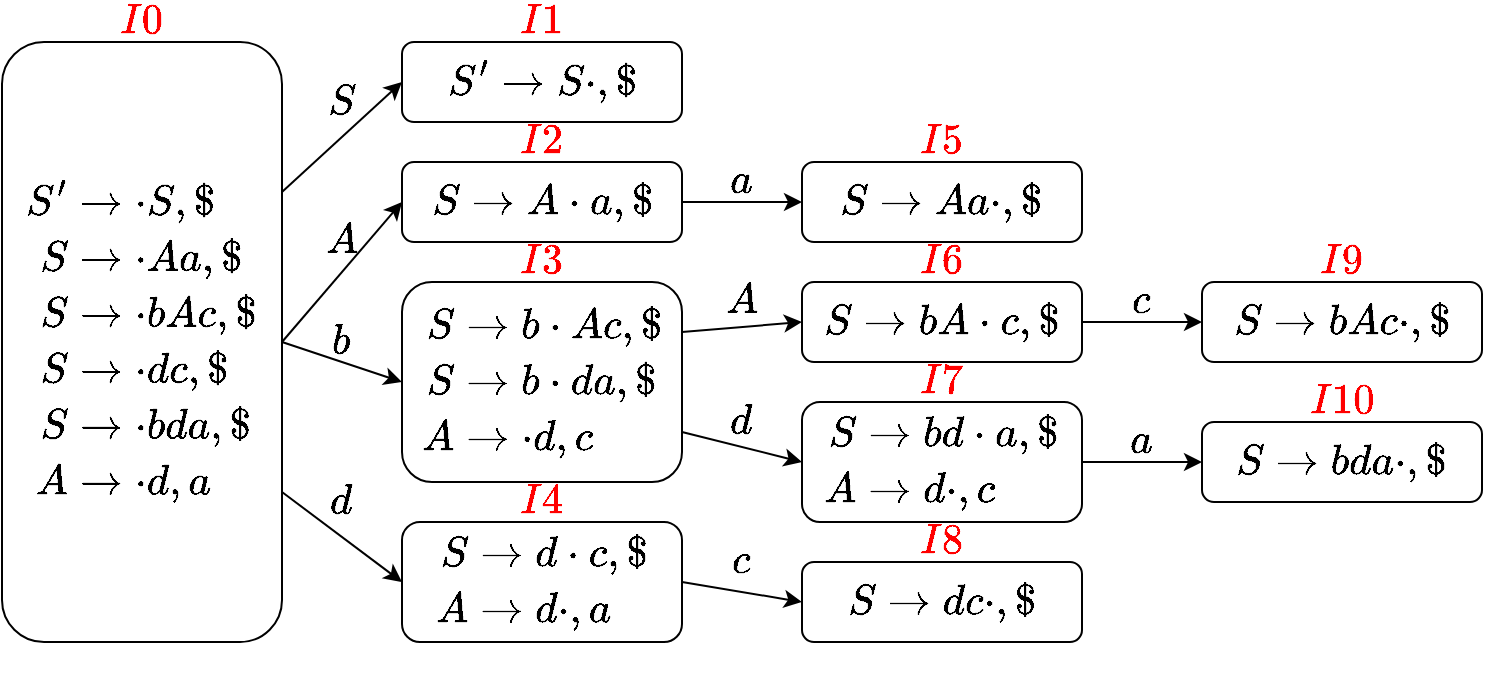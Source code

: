 <mxfile version="13.2.3" type="device" pages="2"><diagram id="OGPD2L2NO433csPWHHDt" name="01"><mxGraphModel dx="657" dy="1004" grid="1" gridSize="10" guides="1" tooltips="1" connect="1" arrows="1" fold="1" page="1" pageScale="1" pageWidth="827" pageHeight="1169" math="1" shadow="0"><root><mxCell id="0"/><mxCell id="1" parent="0"/><mxCell id="T4zBfjuWV2u52InbkwxY-12" style="rounded=0;orthogonalLoop=1;jettySize=auto;html=1;exitX=1;exitY=0.25;exitDx=0;exitDy=0;entryX=0;entryY=0.5;entryDx=0;entryDy=0;fontSize=18;" edge="1" parent="1" source="T4zBfjuWV2u52InbkwxY-1" target="T4zBfjuWV2u52InbkwxY-2"><mxGeometry relative="1" as="geometry"/></mxCell><mxCell id="T4zBfjuWV2u52InbkwxY-13" style="edgeStyle=none;rounded=0;orthogonalLoop=1;jettySize=auto;html=1;exitX=1;exitY=0.5;exitDx=0;exitDy=0;entryX=0;entryY=0.5;entryDx=0;entryDy=0;fontSize=18;" edge="1" parent="1" source="T4zBfjuWV2u52InbkwxY-1" target="T4zBfjuWV2u52InbkwxY-3"><mxGeometry relative="1" as="geometry"/></mxCell><mxCell id="T4zBfjuWV2u52InbkwxY-14" style="edgeStyle=none;rounded=0;orthogonalLoop=1;jettySize=auto;html=1;exitX=1;exitY=0.5;exitDx=0;exitDy=0;entryX=0;entryY=0.5;entryDx=0;entryDy=0;fontSize=18;" edge="1" parent="1" source="T4zBfjuWV2u52InbkwxY-1" target="T4zBfjuWV2u52InbkwxY-4"><mxGeometry relative="1" as="geometry"/></mxCell><mxCell id="T4zBfjuWV2u52InbkwxY-15" style="edgeStyle=none;rounded=0;orthogonalLoop=1;jettySize=auto;html=1;exitX=1;exitY=0.75;exitDx=0;exitDy=0;entryX=0;entryY=0.5;entryDx=0;entryDy=0;fontSize=18;" edge="1" parent="1" source="T4zBfjuWV2u52InbkwxY-1" target="T4zBfjuWV2u52InbkwxY-5"><mxGeometry relative="1" as="geometry"/></mxCell><mxCell id="T4zBfjuWV2u52InbkwxY-1" value="\begin{aligned}&lt;br&gt;S' &amp;amp;\to \cdot S,$\\&lt;br&gt;S &amp;amp;\to \cdot Aa,$\\&lt;br&gt;S &amp;amp;\to \cdot bAc,$\\&lt;br&gt;S &amp;amp;\to \cdot dc,$\\&lt;br&gt;S &amp;amp;\to \cdot bda,$\\&lt;br&gt;A &amp;amp;\to \cdot d,a&lt;br&gt;\end{aligned}" style="rounded=1;whiteSpace=wrap;html=1;fontSize=18;" vertex="1" parent="1"><mxGeometry x="40" y="80" width="140" height="300" as="geometry"/></mxCell><mxCell id="T4zBfjuWV2u52InbkwxY-2" value="\begin{aligned}&lt;br&gt;S' &amp;amp;\to S\cdot,$&lt;br&gt;\end{aligned}" style="rounded=1;whiteSpace=wrap;html=1;fontSize=18;" vertex="1" parent="1"><mxGeometry x="240" y="80" width="140" height="40" as="geometry"/></mxCell><mxCell id="T4zBfjuWV2u52InbkwxY-20" style="edgeStyle=none;rounded=0;orthogonalLoop=1;jettySize=auto;html=1;exitX=1;exitY=0.5;exitDx=0;exitDy=0;entryX=0;entryY=0.5;entryDx=0;entryDy=0;fontSize=18;" edge="1" parent="1" source="T4zBfjuWV2u52InbkwxY-3" target="T4zBfjuWV2u52InbkwxY-6"><mxGeometry relative="1" as="geometry"/></mxCell><mxCell id="T4zBfjuWV2u52InbkwxY-3" value="\begin{aligned}&lt;br&gt;S &amp;amp;\to A\cdot a,$&lt;br&gt;\end{aligned}" style="rounded=1;whiteSpace=wrap;html=1;fontSize=18;" vertex="1" parent="1"><mxGeometry x="240" y="140" width="140" height="40" as="geometry"/></mxCell><mxCell id="T4zBfjuWV2u52InbkwxY-21" style="edgeStyle=none;rounded=0;orthogonalLoop=1;jettySize=auto;html=1;exitX=1;exitY=0.25;exitDx=0;exitDy=0;entryX=0;entryY=0.5;entryDx=0;entryDy=0;fontSize=18;" edge="1" parent="1" source="T4zBfjuWV2u52InbkwxY-4" target="T4zBfjuWV2u52InbkwxY-7"><mxGeometry relative="1" as="geometry"/></mxCell><mxCell id="T4zBfjuWV2u52InbkwxY-22" style="edgeStyle=none;rounded=0;orthogonalLoop=1;jettySize=auto;html=1;exitX=1;exitY=0.75;exitDx=0;exitDy=0;entryX=0;entryY=0.5;entryDx=0;entryDy=0;fontSize=18;" edge="1" parent="1" source="T4zBfjuWV2u52InbkwxY-4" target="T4zBfjuWV2u52InbkwxY-8"><mxGeometry relative="1" as="geometry"/></mxCell><mxCell id="T4zBfjuWV2u52InbkwxY-4" value="\begin{aligned}&lt;br&gt;S &amp;amp;\to b\cdot Ac,$\\&lt;br&gt;S &amp;amp;\to b\cdot da,$\\&lt;br&gt;A &amp;amp;\to\cdot d,c&lt;br&gt;\end{aligned}" style="rounded=1;whiteSpace=wrap;html=1;fontSize=18;" vertex="1" parent="1"><mxGeometry x="240" y="200" width="140" height="100" as="geometry"/></mxCell><mxCell id="T4zBfjuWV2u52InbkwxY-23" style="edgeStyle=none;rounded=0;orthogonalLoop=1;jettySize=auto;html=1;exitX=1;exitY=0.5;exitDx=0;exitDy=0;entryX=0;entryY=0.5;entryDx=0;entryDy=0;fontSize=18;" edge="1" parent="1" source="T4zBfjuWV2u52InbkwxY-5" target="T4zBfjuWV2u52InbkwxY-9"><mxGeometry relative="1" as="geometry"/></mxCell><mxCell id="T4zBfjuWV2u52InbkwxY-5" value="\begin{aligned}&lt;br&gt;S &amp;amp;\to d\cdot c,$\\&lt;br&gt;A &amp;amp;\to d\cdot,a&lt;br&gt;\end{aligned}" style="rounded=1;whiteSpace=wrap;html=1;fontSize=18;" vertex="1" parent="1"><mxGeometry x="240" y="320" width="140" height="60" as="geometry"/></mxCell><mxCell id="T4zBfjuWV2u52InbkwxY-6" value="\begin{aligned}&lt;br&gt;S\to Aa\cdot,$&lt;br&gt;\end{aligned}" style="rounded=1;whiteSpace=wrap;html=1;fontSize=18;" vertex="1" parent="1"><mxGeometry x="440" y="140" width="140" height="40" as="geometry"/></mxCell><mxCell id="T4zBfjuWV2u52InbkwxY-25" style="edgeStyle=none;rounded=0;orthogonalLoop=1;jettySize=auto;html=1;exitX=1;exitY=0.5;exitDx=0;exitDy=0;entryX=0;entryY=0.5;entryDx=0;entryDy=0;fontSize=18;" edge="1" parent="1" source="T4zBfjuWV2u52InbkwxY-7" target="T4zBfjuWV2u52InbkwxY-10"><mxGeometry relative="1" as="geometry"/></mxCell><mxCell id="T4zBfjuWV2u52InbkwxY-7" value="\begin{aligned}&lt;br&gt;S\to bA\cdot c,$&lt;br&gt;\end{aligned}" style="rounded=1;whiteSpace=wrap;html=1;fontSize=18;" vertex="1" parent="1"><mxGeometry x="440" y="200" width="140" height="40" as="geometry"/></mxCell><mxCell id="T4zBfjuWV2u52InbkwxY-24" style="edgeStyle=none;rounded=0;orthogonalLoop=1;jettySize=auto;html=1;exitX=1;exitY=0.5;exitDx=0;exitDy=0;entryX=0;entryY=0.5;entryDx=0;entryDy=0;fontSize=18;" edge="1" parent="1" source="T4zBfjuWV2u52InbkwxY-8" target="T4zBfjuWV2u52InbkwxY-11"><mxGeometry relative="1" as="geometry"/></mxCell><mxCell id="T4zBfjuWV2u52InbkwxY-8" value="\begin{aligned}&lt;br&gt;S&amp;amp;\to bd\cdot a,$\\&lt;br&gt;A&amp;amp;\to d\cdot,c&lt;br&gt;\end{aligned}" style="rounded=1;whiteSpace=wrap;html=1;fontSize=18;" vertex="1" parent="1"><mxGeometry x="440" y="260" width="140" height="60" as="geometry"/></mxCell><mxCell id="T4zBfjuWV2u52InbkwxY-9" value="\begin{aligned}&lt;br&gt;S&amp;amp;\to dc\cdot,$&lt;br&gt;\end{aligned}" style="rounded=1;whiteSpace=wrap;html=1;fontSize=18;" vertex="1" parent="1"><mxGeometry x="440" y="340" width="140" height="40" as="geometry"/></mxCell><mxCell id="T4zBfjuWV2u52InbkwxY-10" value="\begin{aligned}&lt;br&gt;S\to bAc\cdot,$&lt;br&gt;\end{aligned}" style="rounded=1;whiteSpace=wrap;html=1;fontSize=18;" vertex="1" parent="1"><mxGeometry x="640" y="200" width="140" height="40" as="geometry"/></mxCell><mxCell id="T4zBfjuWV2u52InbkwxY-11" value="\begin{aligned}&lt;br&gt;S\to bda\cdot,$&lt;br&gt;\end{aligned}" style="rounded=1;whiteSpace=wrap;html=1;fontSize=18;" vertex="1" parent="1"><mxGeometry x="640" y="270" width="140" height="40" as="geometry"/></mxCell><mxCell id="T4zBfjuWV2u52InbkwxY-16" value="`S`" style="text;html=1;strokeColor=none;fillColor=none;align=center;verticalAlign=middle;whiteSpace=wrap;rounded=0;fontSize=18;" vertex="1" parent="1"><mxGeometry x="190" y="100" width="40" height="20" as="geometry"/></mxCell><mxCell id="T4zBfjuWV2u52InbkwxY-17" value="`A`" style="text;html=1;strokeColor=none;fillColor=none;align=center;verticalAlign=middle;whiteSpace=wrap;rounded=0;fontSize=18;" vertex="1" parent="1"><mxGeometry x="190" y="170" width="40" height="20" as="geometry"/></mxCell><mxCell id="T4zBfjuWV2u52InbkwxY-18" value="`b`" style="text;html=1;strokeColor=none;fillColor=none;align=center;verticalAlign=middle;whiteSpace=wrap;rounded=0;fontSize=18;" vertex="1" parent="1"><mxGeometry x="190" y="220" width="40" height="20" as="geometry"/></mxCell><mxCell id="T4zBfjuWV2u52InbkwxY-19" value="`d`" style="text;html=1;strokeColor=none;fillColor=none;align=center;verticalAlign=middle;whiteSpace=wrap;rounded=0;fontSize=18;" vertex="1" parent="1"><mxGeometry x="190" y="300" width="40" height="20" as="geometry"/></mxCell><mxCell id="T4zBfjuWV2u52InbkwxY-26" value="`a`" style="text;html=1;strokeColor=none;fillColor=none;align=center;verticalAlign=middle;whiteSpace=wrap;rounded=0;fontSize=18;" vertex="1" parent="1"><mxGeometry x="390" y="140" width="40" height="20" as="geometry"/></mxCell><mxCell id="T4zBfjuWV2u52InbkwxY-27" value="`A`" style="text;html=1;strokeColor=none;fillColor=none;align=center;verticalAlign=middle;whiteSpace=wrap;rounded=0;fontSize=18;" vertex="1" parent="1"><mxGeometry x="390" y="200" width="40" height="20" as="geometry"/></mxCell><mxCell id="T4zBfjuWV2u52InbkwxY-28" value="`d`" style="text;html=1;strokeColor=none;fillColor=none;align=center;verticalAlign=middle;whiteSpace=wrap;rounded=0;fontSize=18;" vertex="1" parent="1"><mxGeometry x="390" y="260" width="40" height="20" as="geometry"/></mxCell><mxCell id="T4zBfjuWV2u52InbkwxY-29" value="`c`" style="text;html=1;strokeColor=none;fillColor=none;align=center;verticalAlign=middle;whiteSpace=wrap;rounded=0;fontSize=18;" vertex="1" parent="1"><mxGeometry x="390" y="330" width="40" height="20" as="geometry"/></mxCell><mxCell id="T4zBfjuWV2u52InbkwxY-30" value="`c`" style="text;html=1;strokeColor=none;fillColor=none;align=center;verticalAlign=middle;whiteSpace=wrap;rounded=0;fontSize=18;" vertex="1" parent="1"><mxGeometry x="590" y="200" width="40" height="20" as="geometry"/></mxCell><mxCell id="T4zBfjuWV2u52InbkwxY-31" value="`a`" style="text;html=1;strokeColor=none;fillColor=none;align=center;verticalAlign=middle;whiteSpace=wrap;rounded=0;fontSize=18;" vertex="1" parent="1"><mxGeometry x="590" y="270" width="40" height="20" as="geometry"/></mxCell><mxCell id="T4zBfjuWV2u52InbkwxY-32" value="`I0`" style="text;html=1;strokeColor=none;fillColor=none;align=center;verticalAlign=middle;whiteSpace=wrap;rounded=0;fontSize=18;fontColor=#FF0000;" vertex="1" parent="1"><mxGeometry x="90" y="60" width="40" height="20" as="geometry"/></mxCell><mxCell id="T4zBfjuWV2u52InbkwxY-33" value="`I1`" style="text;html=1;strokeColor=none;fillColor=none;align=center;verticalAlign=middle;whiteSpace=wrap;rounded=0;fontSize=18;fontColor=#FF0000;" vertex="1" parent="1"><mxGeometry x="290" y="60" width="40" height="20" as="geometry"/></mxCell><mxCell id="T4zBfjuWV2u52InbkwxY-34" value="`I2`" style="text;html=1;strokeColor=none;fillColor=none;align=center;verticalAlign=middle;whiteSpace=wrap;rounded=0;fontSize=18;fontColor=#FF0000;" vertex="1" parent="1"><mxGeometry x="290" y="120" width="40" height="20" as="geometry"/></mxCell><mxCell id="T4zBfjuWV2u52InbkwxY-35" value="`I3`" style="text;html=1;strokeColor=none;fillColor=none;align=center;verticalAlign=middle;whiteSpace=wrap;rounded=0;fontSize=18;fontColor=#FF0000;" vertex="1" parent="1"><mxGeometry x="290" y="180" width="40" height="20" as="geometry"/></mxCell><mxCell id="T4zBfjuWV2u52InbkwxY-36" value="`I4`" style="text;html=1;strokeColor=none;fillColor=none;align=center;verticalAlign=middle;whiteSpace=wrap;rounded=0;fontSize=18;fontColor=#FF0000;" vertex="1" parent="1"><mxGeometry x="290" y="300" width="40" height="20" as="geometry"/></mxCell><mxCell id="T4zBfjuWV2u52InbkwxY-37" value="`I5`" style="text;html=1;strokeColor=none;fillColor=none;align=center;verticalAlign=middle;whiteSpace=wrap;rounded=0;fontSize=18;fontColor=#FF0000;" vertex="1" parent="1"><mxGeometry x="490" y="120" width="40" height="20" as="geometry"/></mxCell><mxCell id="T4zBfjuWV2u52InbkwxY-38" value="`I6`" style="text;html=1;strokeColor=none;fillColor=none;align=center;verticalAlign=middle;whiteSpace=wrap;rounded=0;fontSize=18;fontColor=#FF0000;" vertex="1" parent="1"><mxGeometry x="490" y="180" width="40" height="20" as="geometry"/></mxCell><mxCell id="T4zBfjuWV2u52InbkwxY-39" value="`I7`" style="text;html=1;strokeColor=none;fillColor=none;align=center;verticalAlign=middle;whiteSpace=wrap;rounded=0;fontSize=18;fontColor=#FF0000;" vertex="1" parent="1"><mxGeometry x="490" y="240" width="40" height="20" as="geometry"/></mxCell><mxCell id="T4zBfjuWV2u52InbkwxY-40" value="`I8`" style="text;html=1;strokeColor=none;fillColor=none;align=center;verticalAlign=middle;whiteSpace=wrap;rounded=0;fontSize=18;fontColor=#FF0000;" vertex="1" parent="1"><mxGeometry x="490" y="320" width="40" height="20" as="geometry"/></mxCell><mxCell id="T4zBfjuWV2u52InbkwxY-41" value="`I9`" style="text;html=1;strokeColor=none;fillColor=none;align=center;verticalAlign=middle;whiteSpace=wrap;rounded=0;fontSize=18;fontColor=#FF0000;" vertex="1" parent="1"><mxGeometry x="690" y="180" width="40" height="20" as="geometry"/></mxCell><mxCell id="T4zBfjuWV2u52InbkwxY-42" value="`I10`" style="text;html=1;strokeColor=none;fillColor=none;align=center;verticalAlign=middle;whiteSpace=wrap;rounded=0;fontSize=18;fontColor=#FF0000;" vertex="1" parent="1"><mxGeometry x="690" y="250" width="40" height="20" as="geometry"/></mxCell></root></mxGraphModel></diagram><diagram name="02" id="k7d8to27K4VB5W_wVrXW"><mxGraphModel dx="767" dy="1172" grid="1" gridSize="10" guides="1" tooltips="1" connect="1" arrows="1" fold="1" page="1" pageScale="1" pageWidth="827" pageHeight="1169" math="1" shadow="0"><root><mxCell id="D5mrP9nQbMWh7SKavN80-0"/><mxCell id="D5mrP9nQbMWh7SKavN80-1" parent="D5mrP9nQbMWh7SKavN80-0"/><mxCell id="D5mrP9nQbMWh7SKavN80-2" style="rounded=0;orthogonalLoop=1;jettySize=auto;html=1;exitX=1;exitY=0.25;exitDx=0;exitDy=0;entryX=0;entryY=0.5;entryDx=0;entryDy=0;fontSize=18;" edge="1" parent="D5mrP9nQbMWh7SKavN80-1" source="D5mrP9nQbMWh7SKavN80-6" target="D5mrP9nQbMWh7SKavN80-7"><mxGeometry relative="1" as="geometry"/></mxCell><mxCell id="D5mrP9nQbMWh7SKavN80-3" style="edgeStyle=none;rounded=0;orthogonalLoop=1;jettySize=auto;html=1;exitX=1;exitY=0.5;exitDx=0;exitDy=0;entryX=0;entryY=0.5;entryDx=0;entryDy=0;fontSize=18;" edge="1" parent="D5mrP9nQbMWh7SKavN80-1" source="D5mrP9nQbMWh7SKavN80-6" target="D5mrP9nQbMWh7SKavN80-9"><mxGeometry relative="1" as="geometry"/></mxCell><mxCell id="D5mrP9nQbMWh7SKavN80-4" style="edgeStyle=none;rounded=0;orthogonalLoop=1;jettySize=auto;html=1;exitX=1;exitY=0.5;exitDx=0;exitDy=0;entryX=0;entryY=0.5;entryDx=0;entryDy=0;fontSize=18;" edge="1" parent="D5mrP9nQbMWh7SKavN80-1" source="D5mrP9nQbMWh7SKavN80-6" target="D5mrP9nQbMWh7SKavN80-12"><mxGeometry relative="1" as="geometry"/></mxCell><mxCell id="D5mrP9nQbMWh7SKavN80-5" style="edgeStyle=none;rounded=0;orthogonalLoop=1;jettySize=auto;html=1;exitX=1;exitY=0.75;exitDx=0;exitDy=0;entryX=0;entryY=0.5;entryDx=0;entryDy=0;fontSize=18;" edge="1" parent="D5mrP9nQbMWh7SKavN80-1" source="D5mrP9nQbMWh7SKavN80-6" target="ghsNXZc8tsk5H84YgWQK-1"><mxGeometry relative="1" as="geometry"/></mxCell><mxCell id="ghsNXZc8tsk5H84YgWQK-3" style="edgeStyle=none;rounded=0;orthogonalLoop=1;jettySize=auto;html=1;exitX=1;exitY=0.75;exitDx=0;exitDy=0;entryX=0;entryY=0.5;entryDx=0;entryDy=0;fontSize=18;fontColor=#FF0000;" edge="1" parent="D5mrP9nQbMWh7SKavN80-1" source="D5mrP9nQbMWh7SKavN80-6" target="D5mrP9nQbMWh7SKavN80-14"><mxGeometry relative="1" as="geometry"/></mxCell><mxCell id="D5mrP9nQbMWh7SKavN80-6" value="\begin{aligned}&lt;br&gt;S' &amp;amp;\to \cdot S,$\\&lt;br&gt;S &amp;amp;\to \cdot Aa,$\\&lt;br&gt;S &amp;amp;\to \cdot bAc,$\\&lt;br&gt;S &amp;amp;\to \cdot Bc,$\\&lt;br&gt;S &amp;amp;\to \cdot bBa,$\\&lt;br&gt;A &amp;amp;\to \cdot d,a\\&lt;br&gt;B &amp;amp;\to \cdot d,c&lt;br&gt;\end{aligned}" style="rounded=1;whiteSpace=wrap;html=1;fontSize=18;" vertex="1" parent="D5mrP9nQbMWh7SKavN80-1"><mxGeometry x="40" y="110" width="140" height="300" as="geometry"/></mxCell><mxCell id="D5mrP9nQbMWh7SKavN80-7" value="\begin{aligned}&lt;br&gt;S' &amp;amp;\to S\cdot,$&lt;br&gt;\end{aligned}" style="rounded=1;whiteSpace=wrap;html=1;fontSize=18;" vertex="1" parent="D5mrP9nQbMWh7SKavN80-1"><mxGeometry x="240" y="80" width="140" height="40" as="geometry"/></mxCell><mxCell id="D5mrP9nQbMWh7SKavN80-8" style="edgeStyle=none;rounded=0;orthogonalLoop=1;jettySize=auto;html=1;exitX=1;exitY=0.5;exitDx=0;exitDy=0;entryX=0;entryY=0.5;entryDx=0;entryDy=0;fontSize=18;" edge="1" parent="D5mrP9nQbMWh7SKavN80-1" source="D5mrP9nQbMWh7SKavN80-9" target="D5mrP9nQbMWh7SKavN80-15"><mxGeometry relative="1" as="geometry"/></mxCell><mxCell id="D5mrP9nQbMWh7SKavN80-9" value="\begin{aligned}&lt;br&gt;S &amp;amp;\to A\cdot a,$&lt;br&gt;\end{aligned}" style="rounded=1;whiteSpace=wrap;html=1;fontSize=18;" vertex="1" parent="D5mrP9nQbMWh7SKavN80-1"><mxGeometry x="240" y="140" width="140" height="40" as="geometry"/></mxCell><mxCell id="D5mrP9nQbMWh7SKavN80-10" style="edgeStyle=none;rounded=0;orthogonalLoop=1;jettySize=auto;html=1;exitX=1;exitY=0.25;exitDx=0;exitDy=0;entryX=0;entryY=0.5;entryDx=0;entryDy=0;fontSize=18;" edge="1" parent="D5mrP9nQbMWh7SKavN80-1" source="D5mrP9nQbMWh7SKavN80-12" target="D5mrP9nQbMWh7SKavN80-17"><mxGeometry relative="1" as="geometry"/></mxCell><mxCell id="D5mrP9nQbMWh7SKavN80-11" style="edgeStyle=none;rounded=0;orthogonalLoop=1;jettySize=auto;html=1;exitX=1;exitY=0.75;exitDx=0;exitDy=0;entryX=0;entryY=0.5;entryDx=0;entryDy=0;fontSize=18;" edge="1" parent="D5mrP9nQbMWh7SKavN80-1" source="D5mrP9nQbMWh7SKavN80-12" target="D5mrP9nQbMWh7SKavN80-19"><mxGeometry relative="1" as="geometry"/></mxCell><mxCell id="ghsNXZc8tsk5H84YgWQK-7" style="edgeStyle=none;rounded=0;orthogonalLoop=1;jettySize=auto;html=1;exitX=1;exitY=0.75;exitDx=0;exitDy=0;entryX=0;entryY=0.5;entryDx=0;entryDy=0;fontSize=18;fontColor=#FF0000;" edge="1" parent="D5mrP9nQbMWh7SKavN80-1" source="D5mrP9nQbMWh7SKavN80-12" target="ghsNXZc8tsk5H84YgWQK-6"><mxGeometry relative="1" as="geometry"/></mxCell><mxCell id="D5mrP9nQbMWh7SKavN80-12" value="\begin{aligned}&lt;br&gt;S &amp;amp;\to b\cdot Ac,$\\&lt;br&gt;S &amp;amp;\to b\cdot Ba,$\\&lt;br&gt;A &amp;amp;\to \cdot d,c\\&lt;br&gt;B &amp;amp;\to\cdot d,a&lt;br&gt;\end{aligned}" style="rounded=1;whiteSpace=wrap;html=1;fontSize=18;" vertex="1" parent="D5mrP9nQbMWh7SKavN80-1"><mxGeometry x="240" y="200" width="140" height="120" as="geometry"/></mxCell><mxCell id="D5mrP9nQbMWh7SKavN80-13" style="edgeStyle=none;rounded=0;orthogonalLoop=1;jettySize=auto;html=1;exitX=1;exitY=0.5;exitDx=0;exitDy=0;entryX=0;entryY=0.5;entryDx=0;entryDy=0;fontSize=18;" edge="1" parent="D5mrP9nQbMWh7SKavN80-1" source="D5mrP9nQbMWh7SKavN80-14" target="D5mrP9nQbMWh7SKavN80-20"><mxGeometry relative="1" as="geometry"/></mxCell><mxCell id="D5mrP9nQbMWh7SKavN80-14" value="\begin{aligned}&lt;br&gt;S &amp;amp;\to B\cdot c,$&lt;br&gt;\end{aligned}" style="rounded=1;whiteSpace=wrap;html=1;fontSize=18;" vertex="1" parent="D5mrP9nQbMWh7SKavN80-1"><mxGeometry x="240" y="420" width="140" height="40" as="geometry"/></mxCell><mxCell id="D5mrP9nQbMWh7SKavN80-15" value="\begin{aligned}&lt;br&gt;S\to Aa\cdot,$&lt;br&gt;\end{aligned}" style="rounded=1;whiteSpace=wrap;html=1;fontSize=18;" vertex="1" parent="D5mrP9nQbMWh7SKavN80-1"><mxGeometry x="440" y="140" width="140" height="40" as="geometry"/></mxCell><mxCell id="D5mrP9nQbMWh7SKavN80-16" style="edgeStyle=none;rounded=0;orthogonalLoop=1;jettySize=auto;html=1;exitX=1;exitY=0.5;exitDx=0;exitDy=0;entryX=0;entryY=0.5;entryDx=0;entryDy=0;fontSize=18;" edge="1" parent="D5mrP9nQbMWh7SKavN80-1" source="D5mrP9nQbMWh7SKavN80-17" target="D5mrP9nQbMWh7SKavN80-21"><mxGeometry relative="1" as="geometry"/></mxCell><mxCell id="D5mrP9nQbMWh7SKavN80-17" value="\begin{aligned}&lt;br&gt;S\to bB\cdot a,$&lt;br&gt;\end{aligned}" style="rounded=1;whiteSpace=wrap;html=1;fontSize=18;" vertex="1" parent="D5mrP9nQbMWh7SKavN80-1"><mxGeometry x="440" y="210" width="140" height="40" as="geometry"/></mxCell><mxCell id="D5mrP9nQbMWh7SKavN80-18" style="edgeStyle=none;rounded=0;orthogonalLoop=1;jettySize=auto;html=1;exitX=1;exitY=0.5;exitDx=0;exitDy=0;entryX=0;entryY=0.5;entryDx=0;entryDy=0;fontSize=18;" edge="1" parent="D5mrP9nQbMWh7SKavN80-1" source="D5mrP9nQbMWh7SKavN80-19" target="D5mrP9nQbMWh7SKavN80-22"><mxGeometry relative="1" as="geometry"/></mxCell><mxCell id="D5mrP9nQbMWh7SKavN80-19" value="\begin{aligned}&lt;br&gt;S&amp;amp;\to bA\cdot c,$&lt;br&gt;\end{aligned}" style="rounded=1;whiteSpace=wrap;html=1;fontSize=18;" vertex="1" parent="D5mrP9nQbMWh7SKavN80-1"><mxGeometry x="440" y="270" width="140" height="40" as="geometry"/></mxCell><mxCell id="D5mrP9nQbMWh7SKavN80-20" value="\begin{aligned}&lt;br&gt;S&amp;amp;\to Bc\cdot,$&lt;br&gt;\end{aligned}" style="rounded=1;whiteSpace=wrap;html=1;fontSize=18;" vertex="1" parent="D5mrP9nQbMWh7SKavN80-1"><mxGeometry x="440" y="420" width="140" height="40" as="geometry"/></mxCell><mxCell id="D5mrP9nQbMWh7SKavN80-21" value="\begin{aligned}&lt;br&gt;S\to bBa\cdot,$&lt;br&gt;\end{aligned}" style="rounded=1;whiteSpace=wrap;html=1;fontSize=18;" vertex="1" parent="D5mrP9nQbMWh7SKavN80-1"><mxGeometry x="640" y="210" width="140" height="40" as="geometry"/></mxCell><mxCell id="D5mrP9nQbMWh7SKavN80-22" value="\begin{aligned}&lt;br&gt;S\to bAc\cdot,$&lt;br&gt;\end{aligned}" style="rounded=1;whiteSpace=wrap;html=1;fontSize=18;" vertex="1" parent="D5mrP9nQbMWh7SKavN80-1"><mxGeometry x="640" y="270" width="140" height="40" as="geometry"/></mxCell><mxCell id="D5mrP9nQbMWh7SKavN80-23" value="`S`" style="text;html=1;strokeColor=none;fillColor=none;align=center;verticalAlign=middle;whiteSpace=wrap;rounded=0;fontSize=18;" vertex="1" parent="D5mrP9nQbMWh7SKavN80-1"><mxGeometry x="190" y="100" width="40" height="20" as="geometry"/></mxCell><mxCell id="D5mrP9nQbMWh7SKavN80-24" value="`A`" style="text;html=1;strokeColor=none;fillColor=none;align=center;verticalAlign=middle;whiteSpace=wrap;rounded=0;fontSize=18;" vertex="1" parent="D5mrP9nQbMWh7SKavN80-1"><mxGeometry x="190" y="170" width="40" height="20" as="geometry"/></mxCell><mxCell id="D5mrP9nQbMWh7SKavN80-25" value="`b`" style="text;html=1;strokeColor=none;fillColor=none;align=center;verticalAlign=middle;whiteSpace=wrap;rounded=0;fontSize=18;" vertex="1" parent="D5mrP9nQbMWh7SKavN80-1"><mxGeometry x="190" y="240" width="40" height="20" as="geometry"/></mxCell><mxCell id="D5mrP9nQbMWh7SKavN80-26" value="`d`" style="text;html=1;strokeColor=none;fillColor=none;align=center;verticalAlign=middle;whiteSpace=wrap;rounded=0;fontSize=18;" vertex="1" parent="D5mrP9nQbMWh7SKavN80-1"><mxGeometry x="190" y="330" width="40" height="20" as="geometry"/></mxCell><mxCell id="D5mrP9nQbMWh7SKavN80-27" value="`a`" style="text;html=1;strokeColor=none;fillColor=none;align=center;verticalAlign=middle;whiteSpace=wrap;rounded=0;fontSize=18;" vertex="1" parent="D5mrP9nQbMWh7SKavN80-1"><mxGeometry x="390" y="140" width="40" height="20" as="geometry"/></mxCell><mxCell id="D5mrP9nQbMWh7SKavN80-28" value="`B`" style="text;html=1;strokeColor=none;fillColor=none;align=center;verticalAlign=middle;whiteSpace=wrap;rounded=0;fontSize=18;" vertex="1" parent="D5mrP9nQbMWh7SKavN80-1"><mxGeometry x="390" y="200" width="40" height="20" as="geometry"/></mxCell><mxCell id="D5mrP9nQbMWh7SKavN80-29" value="`A`" style="text;html=1;strokeColor=none;fillColor=none;align=center;verticalAlign=middle;whiteSpace=wrap;rounded=0;fontSize=18;" vertex="1" parent="D5mrP9nQbMWh7SKavN80-1"><mxGeometry x="390" y="270" width="40" height="20" as="geometry"/></mxCell><mxCell id="D5mrP9nQbMWh7SKavN80-30" value="`c`" style="text;html=1;strokeColor=none;fillColor=none;align=center;verticalAlign=middle;whiteSpace=wrap;rounded=0;fontSize=18;" vertex="1" parent="D5mrP9nQbMWh7SKavN80-1"><mxGeometry x="390" y="420" width="40" height="20" as="geometry"/></mxCell><mxCell id="D5mrP9nQbMWh7SKavN80-31" value="`a`" style="text;html=1;strokeColor=none;fillColor=none;align=center;verticalAlign=middle;whiteSpace=wrap;rounded=0;fontSize=18;" vertex="1" parent="D5mrP9nQbMWh7SKavN80-1"><mxGeometry x="590" y="210" width="40" height="20" as="geometry"/></mxCell><mxCell id="D5mrP9nQbMWh7SKavN80-32" value="`c`" style="text;html=1;strokeColor=none;fillColor=none;align=center;verticalAlign=middle;whiteSpace=wrap;rounded=0;fontSize=18;" vertex="1" parent="D5mrP9nQbMWh7SKavN80-1"><mxGeometry x="590" y="270" width="40" height="20" as="geometry"/></mxCell><mxCell id="D5mrP9nQbMWh7SKavN80-33" value="`I0`" style="text;html=1;strokeColor=none;fillColor=none;align=center;verticalAlign=middle;whiteSpace=wrap;rounded=0;fontSize=18;fontColor=#FF0000;" vertex="1" parent="D5mrP9nQbMWh7SKavN80-1"><mxGeometry x="90" y="90" width="40" height="20" as="geometry"/></mxCell><mxCell id="D5mrP9nQbMWh7SKavN80-34" value="`I1`" style="text;html=1;strokeColor=none;fillColor=none;align=center;verticalAlign=middle;whiteSpace=wrap;rounded=0;fontSize=18;fontColor=#FF0000;" vertex="1" parent="D5mrP9nQbMWh7SKavN80-1"><mxGeometry x="290" y="60" width="40" height="20" as="geometry"/></mxCell><mxCell id="D5mrP9nQbMWh7SKavN80-35" value="`I2`" style="text;html=1;strokeColor=none;fillColor=none;align=center;verticalAlign=middle;whiteSpace=wrap;rounded=0;fontSize=18;fontColor=#FF0000;" vertex="1" parent="D5mrP9nQbMWh7SKavN80-1"><mxGeometry x="290" y="120" width="40" height="20" as="geometry"/></mxCell><mxCell id="D5mrP9nQbMWh7SKavN80-36" value="`I3`" style="text;html=1;strokeColor=none;fillColor=none;align=center;verticalAlign=middle;whiteSpace=wrap;rounded=0;fontSize=18;fontColor=#FF0000;" vertex="1" parent="D5mrP9nQbMWh7SKavN80-1"><mxGeometry x="290" y="180" width="40" height="20" as="geometry"/></mxCell><mxCell id="D5mrP9nQbMWh7SKavN80-37" value="`I5`" style="text;html=1;strokeColor=none;fillColor=none;align=center;verticalAlign=middle;whiteSpace=wrap;rounded=0;fontSize=18;fontColor=#FF0000;" vertex="1" parent="D5mrP9nQbMWh7SKavN80-1"><mxGeometry x="290" y="400" width="40" height="20" as="geometry"/></mxCell><mxCell id="D5mrP9nQbMWh7SKavN80-38" value="`I6`" style="text;html=1;strokeColor=none;fillColor=none;align=center;verticalAlign=middle;whiteSpace=wrap;rounded=0;fontSize=18;fontColor=#FF0000;" vertex="1" parent="D5mrP9nQbMWh7SKavN80-1"><mxGeometry x="490" y="120" width="40" height="20" as="geometry"/></mxCell><mxCell id="D5mrP9nQbMWh7SKavN80-39" value="`I7`" style="text;html=1;strokeColor=none;fillColor=none;align=center;verticalAlign=middle;whiteSpace=wrap;rounded=0;fontSize=18;fontColor=#FF0000;" vertex="1" parent="D5mrP9nQbMWh7SKavN80-1"><mxGeometry x="490" y="190" width="40" height="20" as="geometry"/></mxCell><mxCell id="D5mrP9nQbMWh7SKavN80-40" value="`I8`" style="text;html=1;strokeColor=none;fillColor=none;align=center;verticalAlign=middle;whiteSpace=wrap;rounded=0;fontSize=18;fontColor=#FF0000;" vertex="1" parent="D5mrP9nQbMWh7SKavN80-1"><mxGeometry x="490" y="250" width="40" height="20" as="geometry"/></mxCell><mxCell id="D5mrP9nQbMWh7SKavN80-41" value="`I10`" style="text;html=1;strokeColor=none;fillColor=none;align=center;verticalAlign=middle;whiteSpace=wrap;rounded=0;fontSize=18;fontColor=#FF0000;" vertex="1" parent="D5mrP9nQbMWh7SKavN80-1"><mxGeometry x="490" y="400" width="40" height="20" as="geometry"/></mxCell><mxCell id="D5mrP9nQbMWh7SKavN80-42" value="`I11`" style="text;html=1;strokeColor=none;fillColor=none;align=center;verticalAlign=middle;whiteSpace=wrap;rounded=0;fontSize=18;fontColor=#FF0000;" vertex="1" parent="D5mrP9nQbMWh7SKavN80-1"><mxGeometry x="690" y="190" width="40" height="20" as="geometry"/></mxCell><mxCell id="D5mrP9nQbMWh7SKavN80-43" value="`I12`" style="text;html=1;strokeColor=none;fillColor=none;align=center;verticalAlign=middle;whiteSpace=wrap;rounded=0;fontSize=18;fontColor=#FF0000;" vertex="1" parent="D5mrP9nQbMWh7SKavN80-1"><mxGeometry x="690" y="250" width="40" height="20" as="geometry"/></mxCell><mxCell id="ghsNXZc8tsk5H84YgWQK-1" value="\begin{aligned}&lt;br&gt;A &amp;amp;\to d\cdot,a\\&lt;br&gt;B &amp;amp;\to d\cdot,c&lt;br&gt;\end{aligned}" style="rounded=1;whiteSpace=wrap;html=1;fontSize=18;" vertex="1" parent="D5mrP9nQbMWh7SKavN80-1"><mxGeometry x="240" y="340" width="140" height="60" as="geometry"/></mxCell><mxCell id="ghsNXZc8tsk5H84YgWQK-2" value="`I4`" style="text;html=1;strokeColor=none;fillColor=none;align=center;verticalAlign=middle;whiteSpace=wrap;rounded=0;fontSize=18;fontColor=#FF0000;" vertex="1" parent="D5mrP9nQbMWh7SKavN80-1"><mxGeometry x="290" y="320" width="40" height="20" as="geometry"/></mxCell><mxCell id="ghsNXZc8tsk5H84YgWQK-4" value="`B`" style="text;html=1;strokeColor=none;fillColor=none;align=center;verticalAlign=middle;whiteSpace=wrap;rounded=0;fontSize=18;" vertex="1" parent="D5mrP9nQbMWh7SKavN80-1"><mxGeometry x="180" y="380" width="40" height="20" as="geometry"/></mxCell><mxCell id="ghsNXZc8tsk5H84YgWQK-6" value="\begin{aligned}&lt;br&gt;A&amp;amp;\to d\cdot,c\\&lt;br&gt;B&amp;amp;\to d\cdot,a&lt;br&gt;\end{aligned}" style="rounded=1;whiteSpace=wrap;html=1;fontSize=18;" vertex="1" parent="D5mrP9nQbMWh7SKavN80-1"><mxGeometry x="440" y="340" width="140" height="60" as="geometry"/></mxCell><mxCell id="ghsNXZc8tsk5H84YgWQK-8" value="`I9`" style="text;html=1;strokeColor=none;fillColor=none;align=center;verticalAlign=middle;whiteSpace=wrap;rounded=0;fontSize=18;fontColor=#FF0000;" vertex="1" parent="D5mrP9nQbMWh7SKavN80-1"><mxGeometry x="490" y="320" width="40" height="20" as="geometry"/></mxCell><mxCell id="ghsNXZc8tsk5H84YgWQK-9" value="`d`" style="text;html=1;strokeColor=none;fillColor=none;align=center;verticalAlign=middle;whiteSpace=wrap;rounded=0;fontSize=18;" vertex="1" parent="D5mrP9nQbMWh7SKavN80-1"><mxGeometry x="390" y="340" width="40" height="20" as="geometry"/></mxCell></root></mxGraphModel></diagram></mxfile>